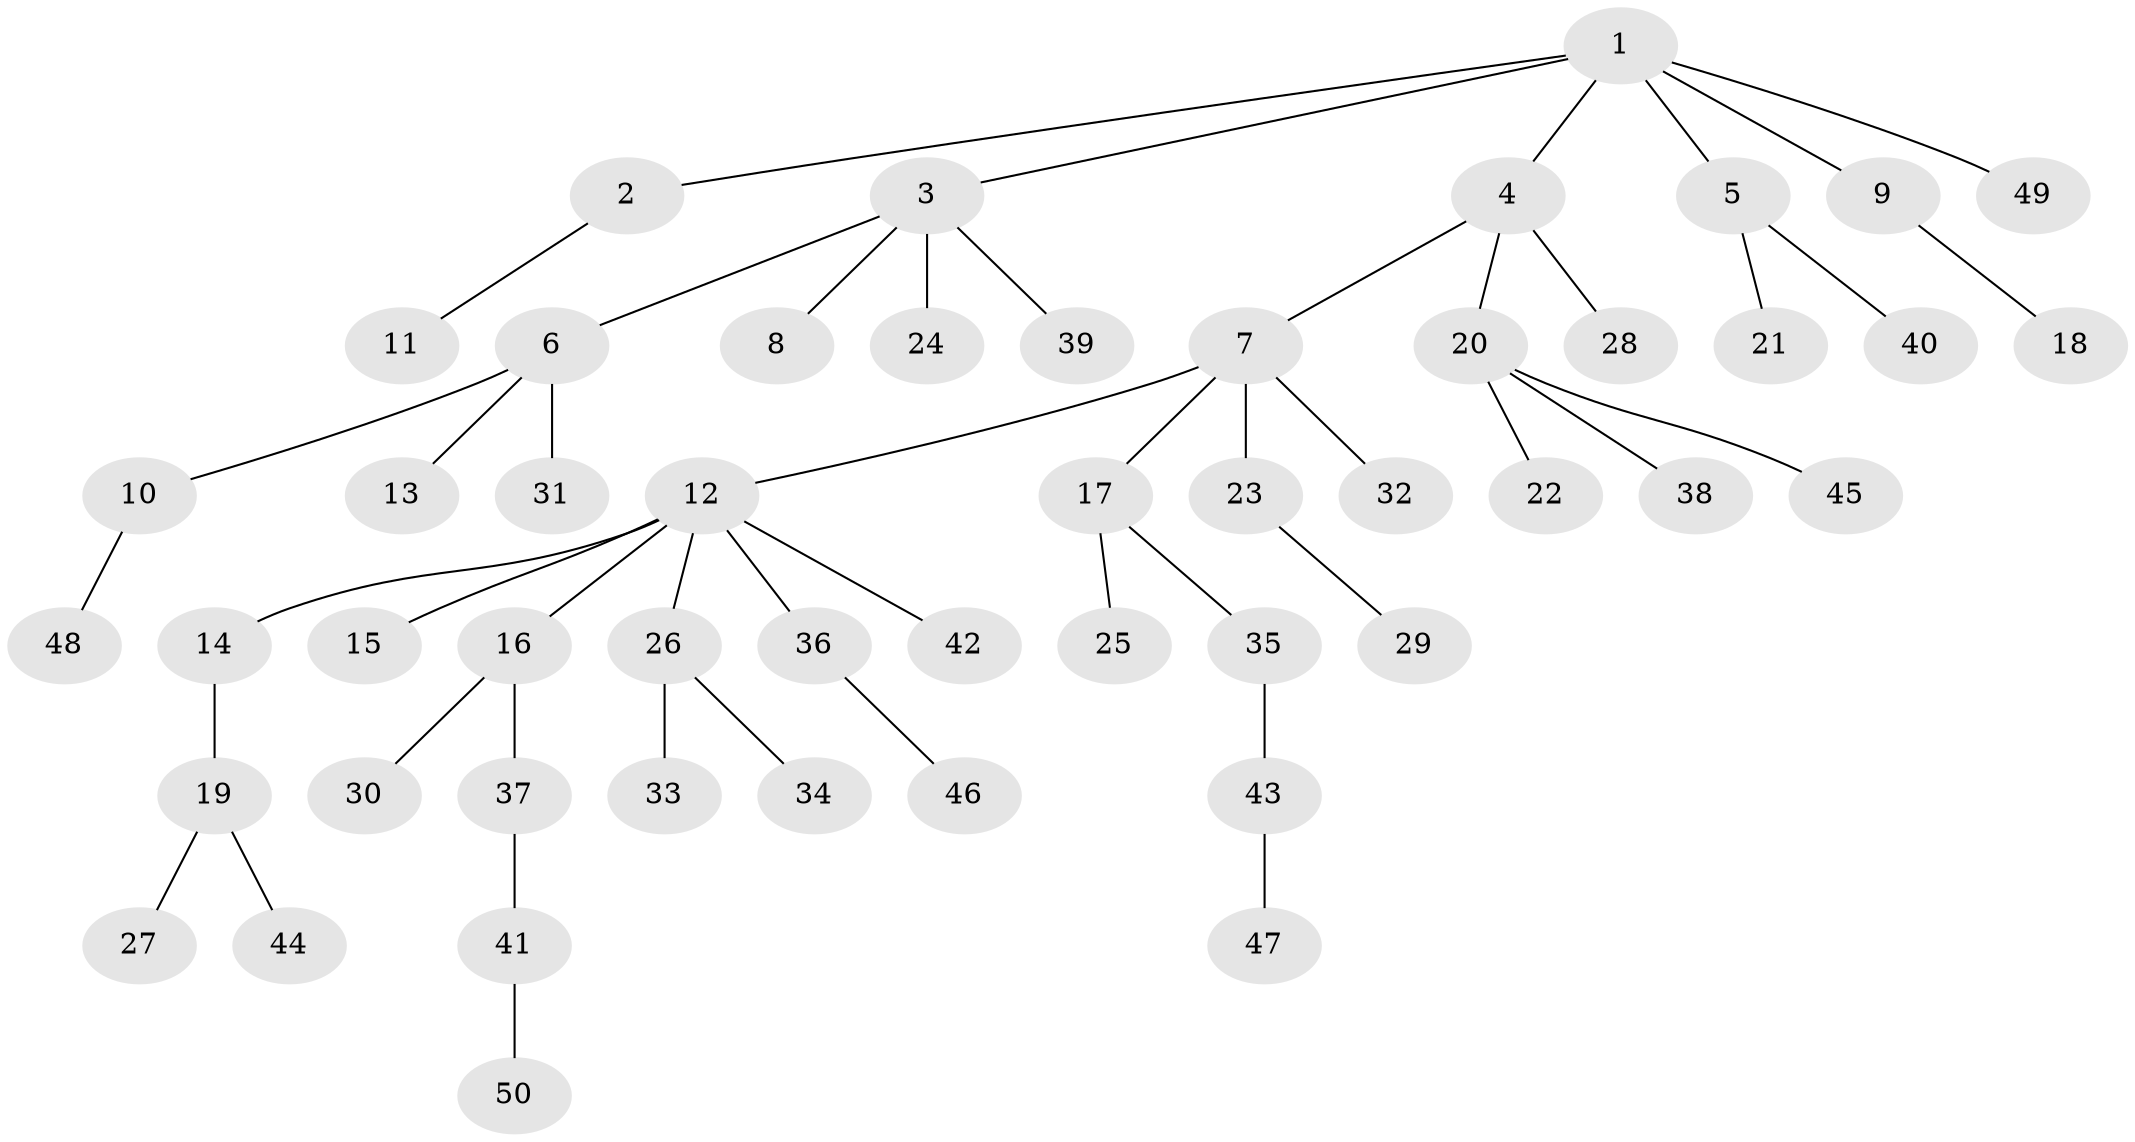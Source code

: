 // Generated by graph-tools (version 1.1) at 2025/11/02/27/25 16:11:28]
// undirected, 50 vertices, 49 edges
graph export_dot {
graph [start="1"]
  node [color=gray90,style=filled];
  1;
  2;
  3;
  4;
  5;
  6;
  7;
  8;
  9;
  10;
  11;
  12;
  13;
  14;
  15;
  16;
  17;
  18;
  19;
  20;
  21;
  22;
  23;
  24;
  25;
  26;
  27;
  28;
  29;
  30;
  31;
  32;
  33;
  34;
  35;
  36;
  37;
  38;
  39;
  40;
  41;
  42;
  43;
  44;
  45;
  46;
  47;
  48;
  49;
  50;
  1 -- 2;
  1 -- 3;
  1 -- 4;
  1 -- 5;
  1 -- 9;
  1 -- 49;
  2 -- 11;
  3 -- 6;
  3 -- 8;
  3 -- 24;
  3 -- 39;
  4 -- 7;
  4 -- 20;
  4 -- 28;
  5 -- 21;
  5 -- 40;
  6 -- 10;
  6 -- 13;
  6 -- 31;
  7 -- 12;
  7 -- 17;
  7 -- 23;
  7 -- 32;
  9 -- 18;
  10 -- 48;
  12 -- 14;
  12 -- 15;
  12 -- 16;
  12 -- 26;
  12 -- 36;
  12 -- 42;
  14 -- 19;
  16 -- 30;
  16 -- 37;
  17 -- 25;
  17 -- 35;
  19 -- 27;
  19 -- 44;
  20 -- 22;
  20 -- 38;
  20 -- 45;
  23 -- 29;
  26 -- 33;
  26 -- 34;
  35 -- 43;
  36 -- 46;
  37 -- 41;
  41 -- 50;
  43 -- 47;
}
